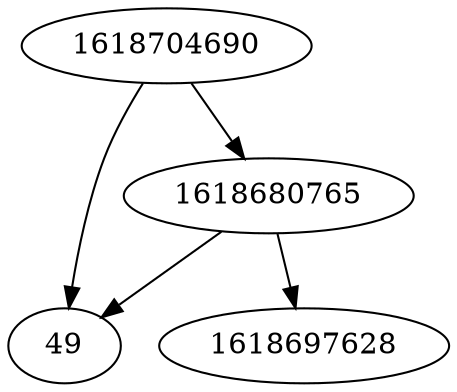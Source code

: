 strict digraph  {
49;
1618704690;
1618697628;
1618680765;
1618704690 -> 49;
1618704690 -> 1618680765;
1618680765 -> 49;
1618680765 -> 1618697628;
}

